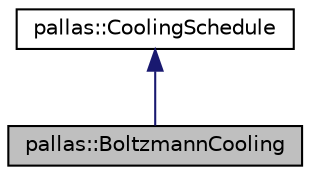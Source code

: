 digraph "pallas::BoltzmannCooling"
{
  edge [fontname="Helvetica",fontsize="10",labelfontname="Helvetica",labelfontsize="10"];
  node [fontname="Helvetica",fontsize="10",shape=record];
  Node1 [label="pallas::BoltzmannCooling",height=0.2,width=0.4,color="black", fillcolor="grey75", style="filled", fontcolor="black"];
  Node2 -> Node1 [dir="back",color="midnightblue",fontsize="10",style="solid",fontname="Helvetica"];
  Node2 [label="pallas::CoolingSchedule",height=0.2,width=0.4,color="black", fillcolor="white", style="filled",URL="$classpallas_1_1_cooling_schedule.html",tooltip="Determines the rate of cooling within pallas::SimulatedAnnealing. "];
}
